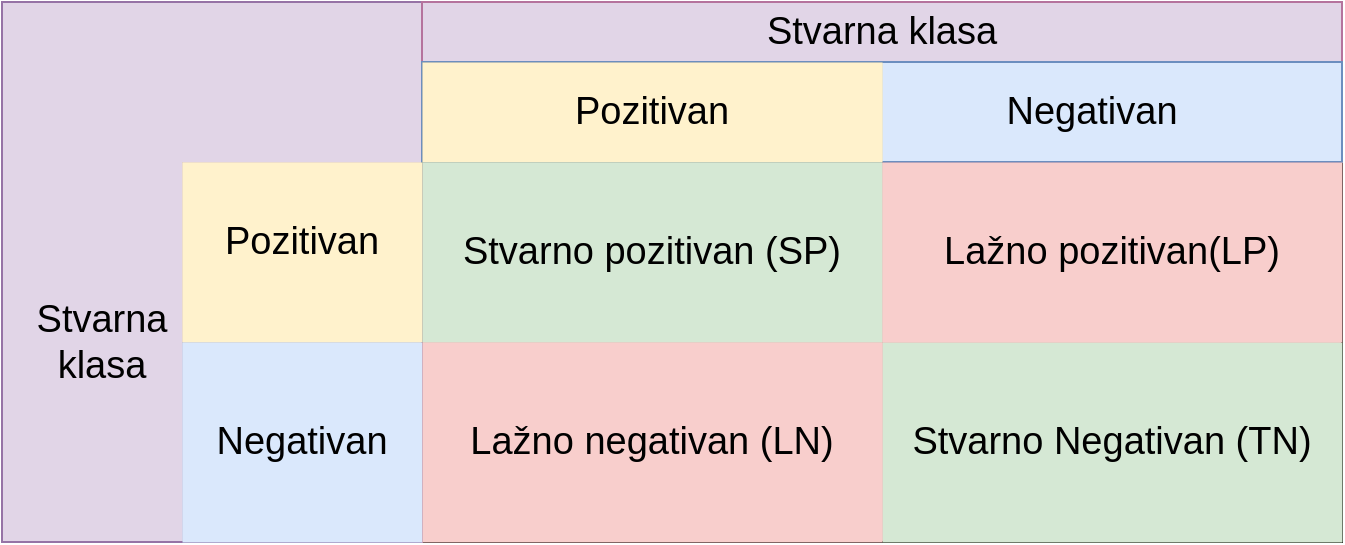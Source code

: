 <mxfile version="14.9.5" type="device" pages="2"><diagram id="0a8Vtbfw1JRQETQ4gUtn" name="Page-1"><mxGraphModel dx="1165" dy="665" grid="1" gridSize="10" guides="1" tooltips="1" connect="1" arrows="1" fold="1" page="1" pageScale="1" pageWidth="827" pageHeight="1169" math="0" shadow="0"><root><mxCell id="0"/><mxCell id="1" parent="0"/><mxCell id="viVnzzXD_sXVl5srbcap-1" value="" style="rounded=0;whiteSpace=wrap;html=1;" parent="1" vertex="1"><mxGeometry x="120" y="100" width="580" height="270" as="geometry"/></mxCell><mxCell id="viVnzzXD_sXVl5srbcap-7" value="" style="rounded=0;whiteSpace=wrap;html=1;fillColor=#e1d5e7;strokeColor=#9673a6;" parent="1" vertex="1"><mxGeometry x="30" y="100" width="210" height="270" as="geometry"/></mxCell><mxCell id="viVnzzXD_sXVl5srbcap-8" value="" style="rounded=0;whiteSpace=wrap;html=1;fillColor=#e1d5e7;strokeColor=#B5739D;" parent="1" vertex="1"><mxGeometry x="240" y="100" width="460" height="30" as="geometry"/></mxCell><mxCell id="viVnzzXD_sXVl5srbcap-9" value="" style="rounded=0;whiteSpace=wrap;html=1;fillColor=#dae8fc;strokeColor=#6c8ebf;" parent="1" vertex="1"><mxGeometry x="240" y="130" width="460" height="50" as="geometry"/></mxCell><mxCell id="viVnzzXD_sXVl5srbcap-10" value="Stvarna klasa" style="text;html=1;strokeColor=none;fillColor=none;align=center;verticalAlign=middle;whiteSpace=wrap;rounded=0;strokeWidth=13;fontSize=19;" parent="1" vertex="1"><mxGeometry x="385" y="107.5" width="170" height="15" as="geometry"/></mxCell><mxCell id="viVnzzXD_sXVl5srbcap-11" value="" style="rounded=0;whiteSpace=wrap;html=1;fontSize=19;strokeWidth=0;fillColor=#fff2cc;strokeColor=#d6b656;" parent="1" vertex="1"><mxGeometry x="240" y="130" width="230" height="50" as="geometry"/></mxCell><mxCell id="viVnzzXD_sXVl5srbcap-12" value="Pozitivan" style="text;html=1;strokeColor=none;fillColor=none;align=center;verticalAlign=middle;whiteSpace=wrap;rounded=0;fontSize=19;" parent="1" vertex="1"><mxGeometry x="335" y="145" width="40" height="20" as="geometry"/></mxCell><mxCell id="viVnzzXD_sXVl5srbcap-13" value="Negativan" style="text;html=1;strokeColor=none;fillColor=none;align=center;verticalAlign=middle;whiteSpace=wrap;rounded=0;fontSize=19;" parent="1" vertex="1"><mxGeometry x="555" y="145" width="40" height="20" as="geometry"/></mxCell><mxCell id="viVnzzXD_sXVl5srbcap-14" value="" style="rounded=0;whiteSpace=wrap;html=1;fontSize=19;strokeWidth=0;fillColor=#fff2cc;strokeColor=#d6b656;" parent="1" vertex="1"><mxGeometry x="120" y="180" width="120" height="90" as="geometry"/></mxCell><mxCell id="viVnzzXD_sXVl5srbcap-15" value="Pozitivan" style="text;html=1;strokeColor=none;fillColor=none;align=center;verticalAlign=middle;whiteSpace=wrap;rounded=0;fontSize=19;" parent="1" vertex="1"><mxGeometry x="160" y="210" width="40" height="20" as="geometry"/></mxCell><mxCell id="viVnzzXD_sXVl5srbcap-18" value="Stvarno pozitivan (SP)" style="rounded=0;whiteSpace=wrap;html=1;fontSize=19;strokeWidth=0;fillColor=#d5e8d4;strokeColor=#82b366;" parent="1" vertex="1"><mxGeometry x="240" y="180" width="230" height="90" as="geometry"/></mxCell><mxCell id="viVnzzXD_sXVl5srbcap-19" value="Stvarno Negativan (TN)" style="rounded=0;whiteSpace=wrap;html=1;fontSize=19;strokeWidth=0;fillColor=#d5e8d4;strokeColor=#82b366;" parent="1" vertex="1"><mxGeometry x="470" y="270" width="230" height="100" as="geometry"/></mxCell><mxCell id="viVnzzXD_sXVl5srbcap-21" value="" style="rounded=0;whiteSpace=wrap;html=1;fontSize=19;strokeWidth=0;fillColor=#dae8fc;strokeColor=#6c8ebf;" parent="1" vertex="1"><mxGeometry x="120" y="270" width="120" height="100" as="geometry"/></mxCell><mxCell id="viVnzzXD_sXVl5srbcap-16" value="Negativan" style="text;html=1;strokeColor=none;fillColor=none;align=center;verticalAlign=middle;whiteSpace=wrap;rounded=0;fontSize=19;" parent="1" vertex="1"><mxGeometry x="160" y="310" width="40" height="20" as="geometry"/></mxCell><mxCell id="viVnzzXD_sXVl5srbcap-22" value="" style="rounded=0;whiteSpace=wrap;html=1;fontSize=19;strokeWidth=0;fillColor=#f8cecc;strokeColor=#b85450;" parent="1" vertex="1"><mxGeometry x="470" y="180" width="230" height="90" as="geometry"/></mxCell><mxCell id="viVnzzXD_sXVl5srbcap-23" value="Lažno negativan (LN)" style="rounded=0;whiteSpace=wrap;html=1;fontSize=19;strokeWidth=0;fillColor=#f8cecc;strokeColor=#b85450;" parent="1" vertex="1"><mxGeometry x="240" y="270" width="230" height="100" as="geometry"/></mxCell><mxCell id="viVnzzXD_sXVl5srbcap-24" value="Lažno pozitivan(LP)" style="text;html=1;strokeColor=none;fillColor=none;align=center;verticalAlign=middle;whiteSpace=wrap;rounded=0;fontSize=19;" parent="1" vertex="1"><mxGeometry x="471.25" y="206.25" width="227.5" height="37.5" as="geometry"/></mxCell><mxCell id="viVnzzXD_sXVl5srbcap-28" value="Stvarna klasa" style="text;html=1;strokeColor=none;fillColor=none;align=center;verticalAlign=middle;whiteSpace=wrap;rounded=0;fontSize=19;" parent="1" vertex="1"><mxGeometry x="60" y="260" width="40" height="20" as="geometry"/></mxCell></root></mxGraphModel></diagram><diagram id="F50X1Hfm2i88akjRrzqO" name="Page-2"><mxGraphModel dx="1165" dy="665" grid="1" gridSize="10" guides="1" tooltips="1" connect="1" arrows="1" fold="1" page="1" pageScale="1" pageWidth="827" pageHeight="1169" math="0" shadow="0"><root><mxCell id="FrsdwfyJXgFaSWEsKBTj-0"/><mxCell id="FrsdwfyJXgFaSWEsKBTj-1" parent="FrsdwfyJXgFaSWEsKBTj-0"/><mxCell id="FrsdwfyJXgFaSWEsKBTj-3" value="Pretprocesiranje" style="rounded=1;whiteSpace=wrap;html=1;fillColor=#dae8fc;strokeColor=#6c8ebf;fontSize=15;" vertex="1" parent="FrsdwfyJXgFaSWEsKBTj-1"><mxGeometry x="318" y="150" width="194" height="60" as="geometry"/></mxCell><mxCell id="FrsdwfyJXgFaSWEsKBTj-4" value="Uzimanje uzoraka" style="rounded=1;whiteSpace=wrap;html=1;fillColor=#e1d5e7;strokeColor=#9673a6;fontSize=15;" vertex="1" parent="FrsdwfyJXgFaSWEsKBTj-1"><mxGeometry x="318" y="250" width="194" height="60" as="geometry"/></mxCell><mxCell id="FrsdwfyJXgFaSWEsKBTj-7" value="" style="endArrow=classic;html=1;fontSize=15;exitX=0.5;exitY=1;exitDx=0;exitDy=0;entryX=0.5;entryY=0;entryDx=0;entryDy=0;" edge="1" parent="FrsdwfyJXgFaSWEsKBTj-1" target="FrsdwfyJXgFaSWEsKBTj-3"><mxGeometry width="50" height="50" relative="1" as="geometry"><mxPoint x="414" y="110" as="sourcePoint"/><mxPoint x="440" y="320" as="targetPoint"/></mxGeometry></mxCell><mxCell id="FrsdwfyJXgFaSWEsKBTj-8" value="" style="endArrow=classic;html=1;fontSize=15;exitX=0.5;exitY=1;exitDx=0;exitDy=0;entryX=0.5;entryY=0;entryDx=0;entryDy=0;" edge="1" parent="FrsdwfyJXgFaSWEsKBTj-1" source="FrsdwfyJXgFaSWEsKBTj-3" target="FrsdwfyJXgFaSWEsKBTj-4"><mxGeometry width="50" height="50" relative="1" as="geometry"><mxPoint x="410" y="260" as="sourcePoint"/><mxPoint x="460" y="210" as="targetPoint"/></mxGeometry></mxCell><mxCell id="FrsdwfyJXgFaSWEsKBTj-9" value="Trening skup" style="rounded=1;whiteSpace=wrap;html=1;fontSize=15;fillColor=#e1d5e7;strokeColor=#9673a6;" vertex="1" parent="FrsdwfyJXgFaSWEsKBTj-1"><mxGeometry x="50" y="265" width="192" height="30" as="geometry"/></mxCell><mxCell id="FrsdwfyJXgFaSWEsKBTj-26" value="" style="edgeStyle=orthogonalEdgeStyle;rounded=0;orthogonalLoop=1;jettySize=auto;html=1;fontSize=15;" edge="1" parent="FrsdwfyJXgFaSWEsKBTj-1" source="FrsdwfyJXgFaSWEsKBTj-10" target="FrsdwfyJXgFaSWEsKBTj-25"><mxGeometry relative="1" as="geometry"/></mxCell><mxCell id="FrsdwfyJXgFaSWEsKBTj-10" value="Test skup" style="rounded=1;whiteSpace=wrap;html=1;fontSize=15;fillColor=#e1d5e7;strokeColor=#9673a6;" vertex="1" parent="FrsdwfyJXgFaSWEsKBTj-1"><mxGeometry x="600" y="265" width="192" height="35" as="geometry"/></mxCell><mxCell id="FrsdwfyJXgFaSWEsKBTj-11" value="" style="endArrow=classic;html=1;fontSize=15;exitX=0;exitY=0.5;exitDx=0;exitDy=0;" edge="1" parent="FrsdwfyJXgFaSWEsKBTj-1" source="FrsdwfyJXgFaSWEsKBTj-4"><mxGeometry width="50" height="50" relative="1" as="geometry"><mxPoint x="390" y="370" as="sourcePoint"/><mxPoint x="240" y="280" as="targetPoint"/></mxGeometry></mxCell><mxCell id="FrsdwfyJXgFaSWEsKBTj-12" value="" style="endArrow=classic;html=1;fontSize=15;exitX=1;exitY=0.5;exitDx=0;exitDy=0;entryX=0;entryY=0.5;entryDx=0;entryDy=0;" edge="1" parent="FrsdwfyJXgFaSWEsKBTj-1" source="FrsdwfyJXgFaSWEsKBTj-4" target="FrsdwfyJXgFaSWEsKBTj-10"><mxGeometry width="50" height="50" relative="1" as="geometry"><mxPoint x="510" y="330" as="sourcePoint"/><mxPoint x="560" y="280" as="targetPoint"/></mxGeometry></mxCell><mxCell id="FrsdwfyJXgFaSWEsKBTj-29" style="edgeStyle=orthogonalEdgeStyle;rounded=0;orthogonalLoop=1;jettySize=auto;html=1;fontSize=15;" edge="1" parent="FrsdwfyJXgFaSWEsKBTj-1" source="FrsdwfyJXgFaSWEsKBTj-13"><mxGeometry relative="1" as="geometry"><mxPoint x="310" y="640" as="targetPoint"/><Array as="points"><mxPoint x="145" y="630"/><mxPoint x="310" y="630"/></Array></mxGeometry></mxCell><mxCell id="FrsdwfyJXgFaSWEsKBTj-13" value="Pretprocesiranje" style="rounded=1;whiteSpace=wrap;html=1;fillColor=#dae8fc;strokeColor=#6c8ebf;fontSize=15;" vertex="1" parent="FrsdwfyJXgFaSWEsKBTj-1"><mxGeometry x="48" y="340" width="194" height="60" as="geometry"/></mxCell><mxCell id="FrsdwfyJXgFaSWEsKBTj-14" value="" style="endArrow=classic;html=1;fontSize=15;exitX=0.5;exitY=1;exitDx=0;exitDy=0;entryX=0.5;entryY=0;entryDx=0;entryDy=0;" edge="1" parent="FrsdwfyJXgFaSWEsKBTj-1" source="FrsdwfyJXgFaSWEsKBTj-9" target="FrsdwfyJXgFaSWEsKBTj-13"><mxGeometry width="50" height="50" relative="1" as="geometry"><mxPoint x="390" y="370" as="sourcePoint"/><mxPoint x="440" y="320" as="targetPoint"/></mxGeometry></mxCell><mxCell id="FrsdwfyJXgFaSWEsKBTj-22" value="" style="edgeStyle=orthogonalEdgeStyle;rounded=0;orthogonalLoop=1;jettySize=auto;html=1;fontSize=15;" edge="1" parent="FrsdwfyJXgFaSWEsKBTj-1" source="FrsdwfyJXgFaSWEsKBTj-15" target="FrsdwfyJXgFaSWEsKBTj-19"><mxGeometry relative="1" as="geometry"/></mxCell><mxCell id="FrsdwfyJXgFaSWEsKBTj-15" value="Učenje" style="rounded=1;whiteSpace=wrap;html=1;fillColor=#d5e8d4;strokeColor=#82b366;fontSize=15;" vertex="1" parent="FrsdwfyJXgFaSWEsKBTj-1"><mxGeometry x="316" y="410" width="194" height="60" as="geometry"/></mxCell><mxCell id="FrsdwfyJXgFaSWEsKBTj-16" value="" style="endArrow=classic;html=1;fontSize=15;entryX=0.5;entryY=0;entryDx=0;entryDy=0;" edge="1" parent="FrsdwfyJXgFaSWEsKBTj-1" target="FrsdwfyJXgFaSWEsKBTj-15"><mxGeometry width="50" height="50" relative="1" as="geometry"><mxPoint x="242" y="360" as="sourcePoint"/><mxPoint x="290" y="370" as="targetPoint"/><Array as="points"><mxPoint x="413" y="360"/></Array></mxGeometry></mxCell><mxCell id="FrsdwfyJXgFaSWEsKBTj-17" value="Korpus&lt;br&gt;podataka" style="shape=note;whiteSpace=wrap;html=1;backgroundOutline=1;darkOpacity=0.05;fontSize=15;fillColor=#fff2cc;strokeColor=#d6b656;" vertex="1" parent="FrsdwfyJXgFaSWEsKBTj-1"><mxGeometry x="375" y="10" width="80" height="100" as="geometry"/></mxCell><mxCell id="FrsdwfyJXgFaSWEsKBTj-28" style="edgeStyle=orthogonalEdgeStyle;rounded=0;orthogonalLoop=1;jettySize=auto;html=1;fontSize=15;" edge="1" parent="FrsdwfyJXgFaSWEsKBTj-1" source="FrsdwfyJXgFaSWEsKBTj-19" target="FrsdwfyJXgFaSWEsKBTj-23"><mxGeometry relative="1" as="geometry"/></mxCell><mxCell id="FrsdwfyJXgFaSWEsKBTj-19" value="Predikcija" style="rounded=1;whiteSpace=wrap;html=1;fillColor=#ffe6cc;strokeColor=#d79b00;fontSize=15;" vertex="1" parent="FrsdwfyJXgFaSWEsKBTj-1"><mxGeometry x="316" y="510" width="194" height="60" as="geometry"/></mxCell><mxCell id="FrsdwfyJXgFaSWEsKBTj-23" value="Evaluacija" style="rounded=1;whiteSpace=wrap;html=1;fillColor=#f8cecc;strokeColor=#b85450;fontSize=15;" vertex="1" parent="FrsdwfyJXgFaSWEsKBTj-1"><mxGeometry x="316" y="610" width="194" height="60" as="geometry"/></mxCell><mxCell id="FrsdwfyJXgFaSWEsKBTj-27" style="edgeStyle=orthogonalEdgeStyle;rounded=0;orthogonalLoop=1;jettySize=auto;html=1;entryX=1;entryY=0.5;entryDx=0;entryDy=0;fontSize=15;" edge="1" parent="FrsdwfyJXgFaSWEsKBTj-1" source="FrsdwfyJXgFaSWEsKBTj-25" target="FrsdwfyJXgFaSWEsKBTj-19"><mxGeometry relative="1" as="geometry"><Array as="points"><mxPoint x="695" y="540"/></Array></mxGeometry></mxCell><mxCell id="FrsdwfyJXgFaSWEsKBTj-30" style="edgeStyle=orthogonalEdgeStyle;rounded=0;orthogonalLoop=1;jettySize=auto;html=1;entryX=1;entryY=0.75;entryDx=0;entryDy=0;fontSize=15;" edge="1" parent="FrsdwfyJXgFaSWEsKBTj-1" source="FrsdwfyJXgFaSWEsKBTj-25" target="FrsdwfyJXgFaSWEsKBTj-23"><mxGeometry relative="1" as="geometry"><Array as="points"><mxPoint x="695" y="655"/></Array></mxGeometry></mxCell><mxCell id="FrsdwfyJXgFaSWEsKBTj-25" value="Pretprocesiranje" style="rounded=1;whiteSpace=wrap;html=1;fillColor=#dae8fc;strokeColor=#6c8ebf;fontSize=15;" vertex="1" parent="FrsdwfyJXgFaSWEsKBTj-1"><mxGeometry x="598" y="350" width="194" height="60" as="geometry"/></mxCell></root></mxGraphModel></diagram></mxfile>